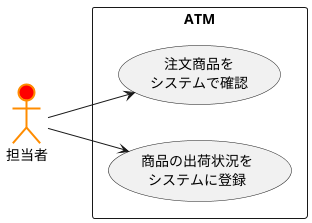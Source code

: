 @startuml 例題1
left to right direction
actor 担当者 #ff0000;line:Darkorange;line.bold;

rectangle  ATM {
usecase (注文商品を\nシステムで確認) as confirm
usecase (商品の出荷状況を\nシステムに登録) as input 
}
担当者 --> confirm
担当者 --> input
@enduml
